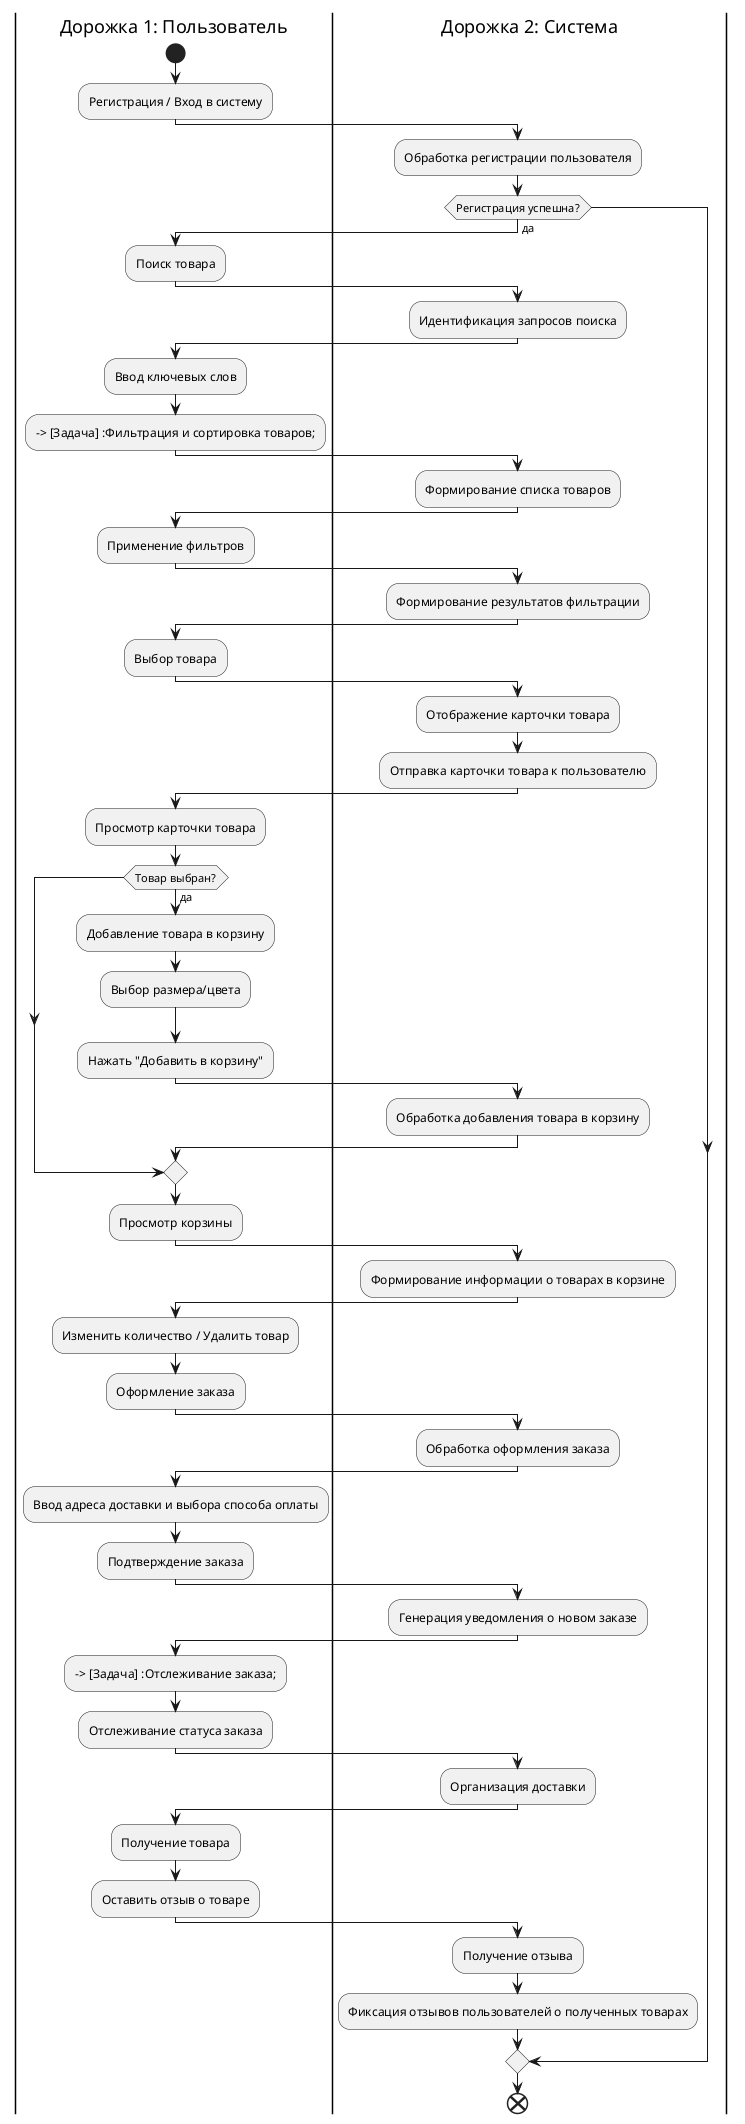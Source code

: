 @startuml
|Дорожка 1: Пользователь|
start
|Дорожка 1: Пользователь|
:Регистрация / Вход в систему;
|Дорожка 2: Система|
:Обработка регистрации пользователя;

if (Регистрация успешна?) then (да)
|Дорожка 1: Пользователь|
:Поиск товара;
|Дорожка 2: Система|
:Идентификация запросов поиска;
|Дорожка 1: Пользователь|
    :Ввод ключевых слов;
    --> [Задача] :Фильтрация и сортировка товаров;
|Дорожка 2: Система|
:Формирование списка товаров;
|Дорожка 1: Пользователь|
    :Применение фильтров;
|Дорожка 2: Система|
:Формирование результатов фильтрации;
|Дорожка 1: Пользователь|
    :Выбор товара;
|Дорожка 2: Система|
:Отображение карточки товара;
:Отправка карточки товара к пользователю;
|Дорожка 1: Пользователь|
    :Просмотр карточки товара;
    if (Товар выбран?) then (да)
        :Добавление товара в корзину;
        :Выбор размера/цвета;
        :Нажать "Добавить в корзину";
|Дорожка 2: Система|
:Обработка добавления товара в корзину;
|Дорожка 1: Пользователь|
    endif
    :Просмотр корзины;
|Дорожка 2: Система|
:Формирование информации о товарах в корзине;
|Дорожка 1: Пользователь|
    :Изменить количество / Удалить товар;
    :Оформление заказа;
|Дорожка 2: Система|
:Обработка оформления заказа;
|Дорожка 1: Пользователь|
    :Ввод адреса доставки и выбора способа оплаты;
    :Подтверждение заказа;
|Дорожка 2: Система|
:Генерация уведомления о новом заказе;
|Дорожка 1: Пользователь|
    --> [Задача] :Отслеживание заказа;
    :Отслеживание статуса заказа;
|Дорожка 2: Система|
:Организация доставки;
|Дорожка 1: Пользователь|
    :Получение товара;
    :Оставить отзыв о товаре;
|Дорожка 2: Система|
:Получение отзыва;
:Фиксация отзывов пользователей о полученных товарах;
endif
end
@enduml